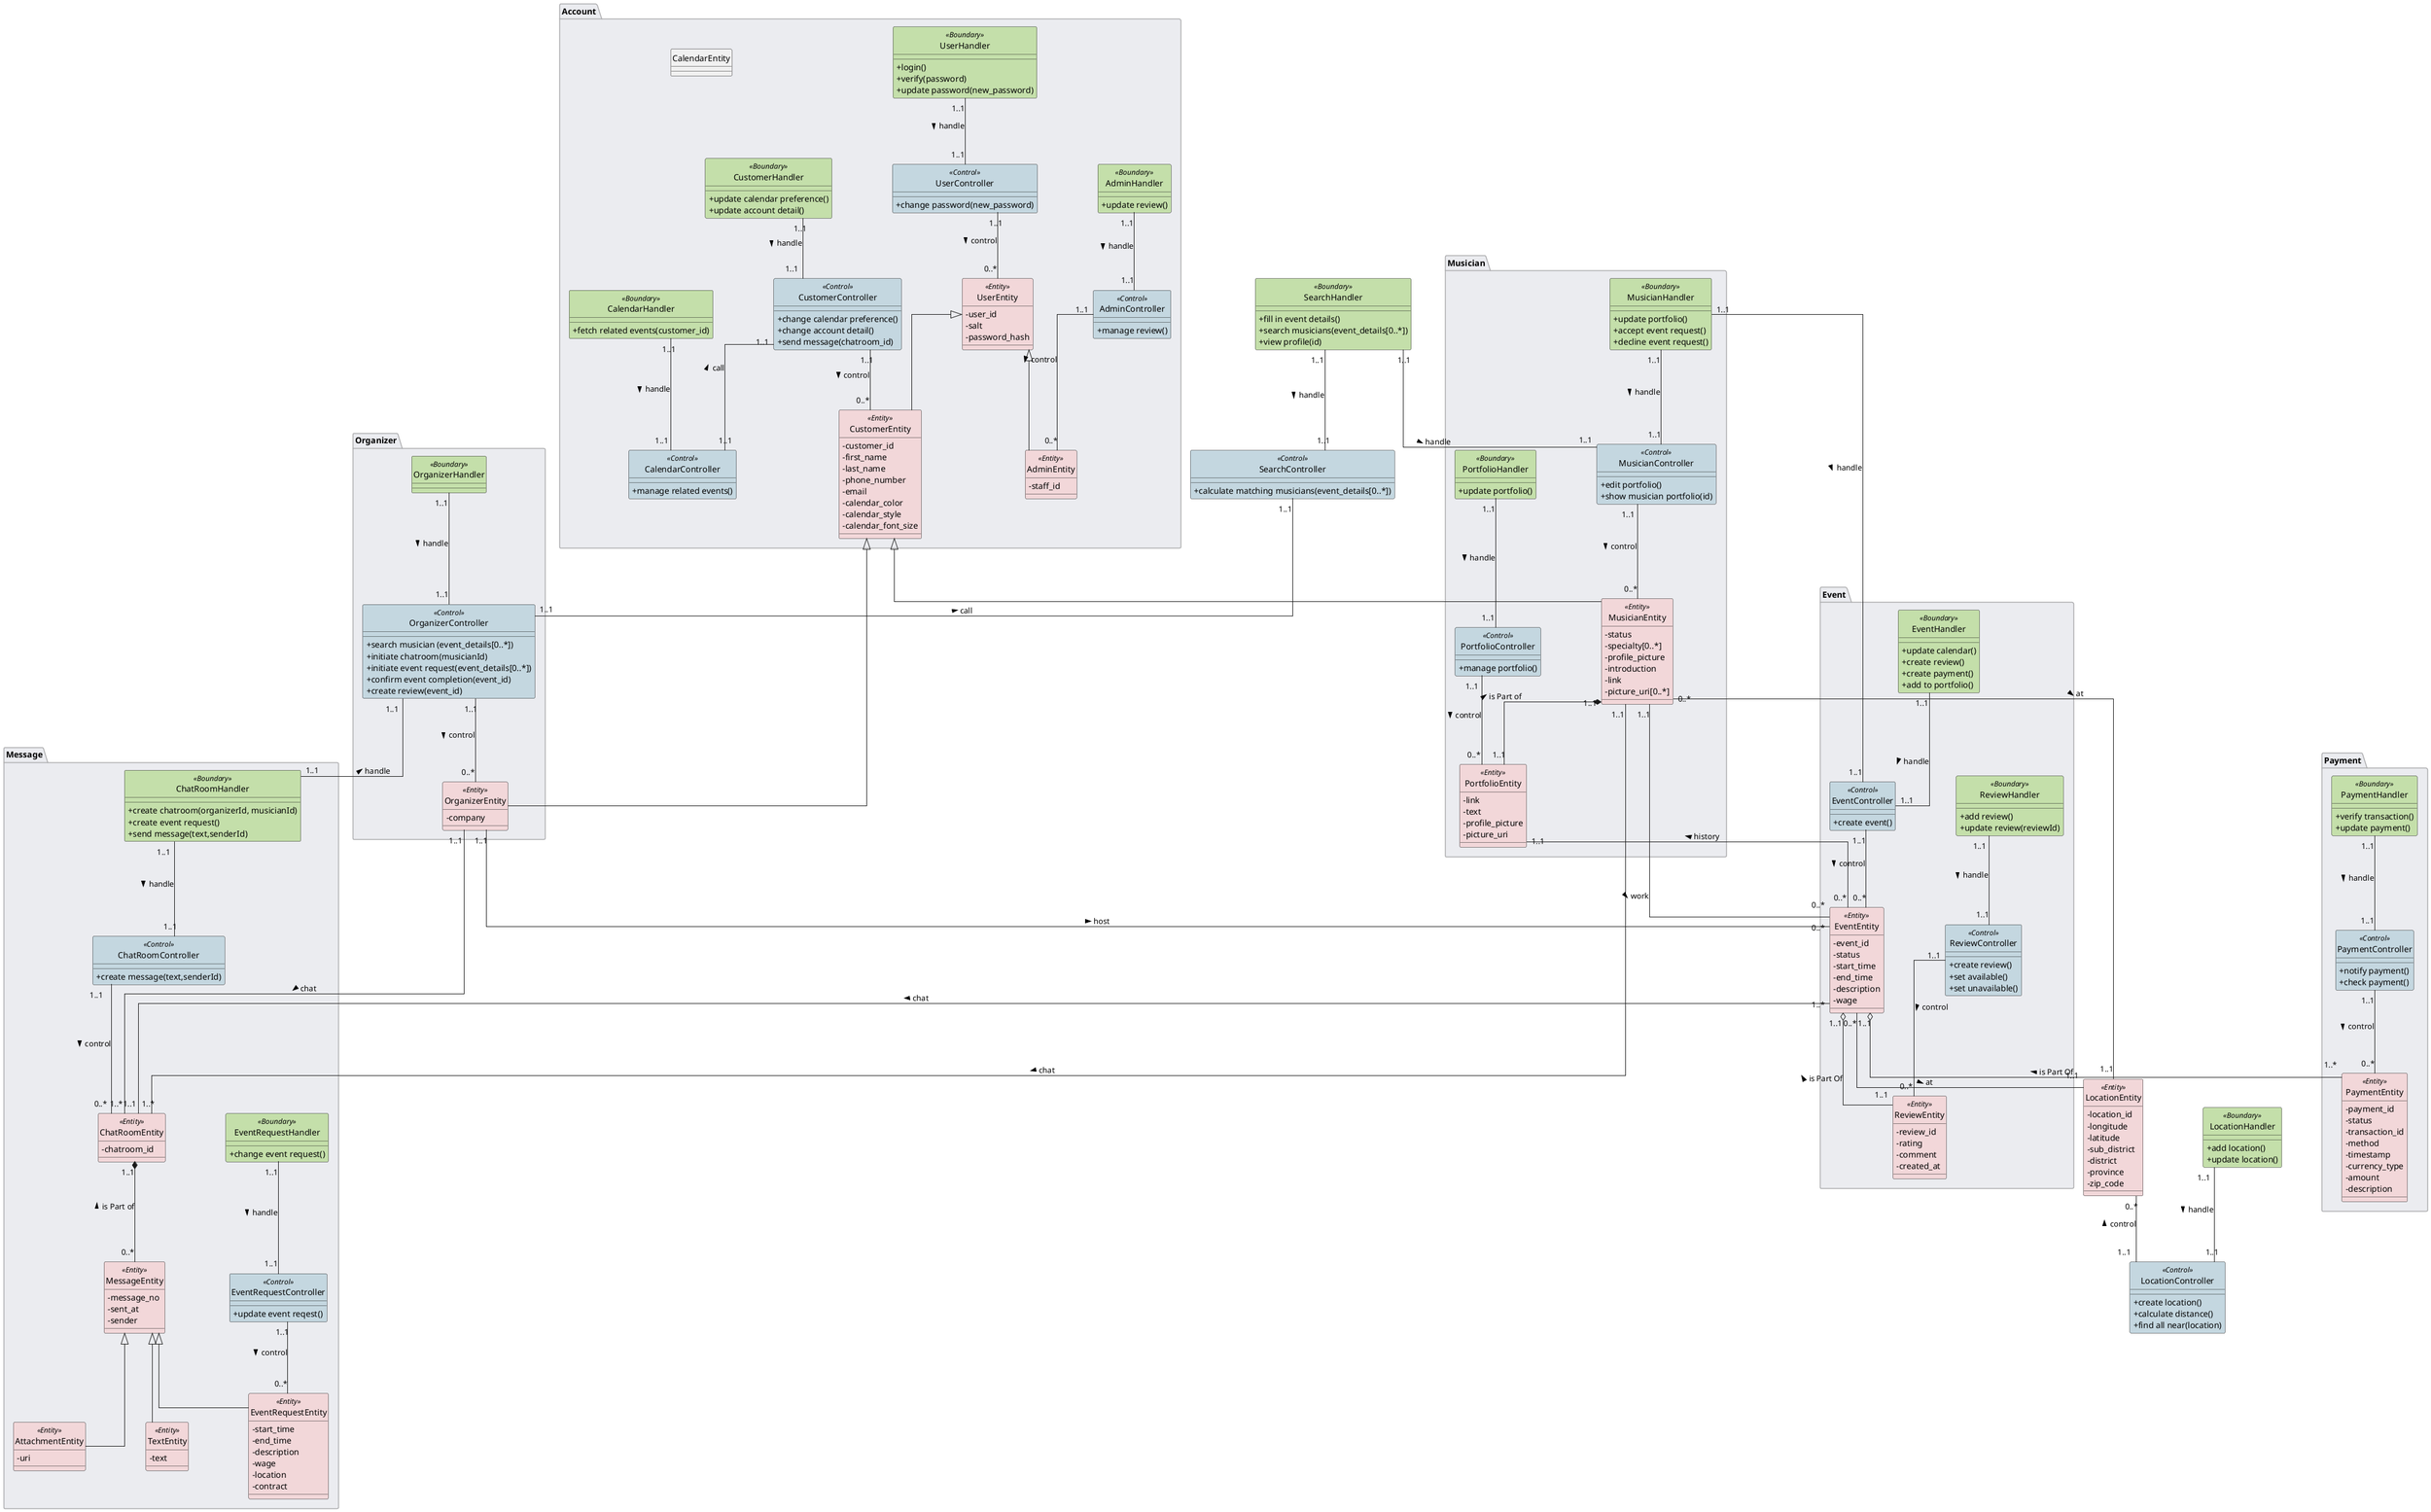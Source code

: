 @startuml classDiagram

    ' use text-base attributes icon
    skinparam classAttributeIconSize 0
    ' hide class icon
    hide circle

    skinparam linetype ortho
    'skinparam linetype polyline

    skinparam nodesep 100
    skinparam ranksep 100

    'skinparam classBackgroundColor #d0b6eb
    'skinparam ClassFontSize 10


    'Set class background color based on type of class
    skinparam class {
        BackgroundColor<<Boundary>> #C4DFAA
        BackgroundColor<<Control>> #C4D7E0
        BackgroundColor<<Entity>> #F2D7D9
    }

    skinparam PackageBorderColor #ABABAD
    skinparam PackageBackgroundColor #EBECF0
    

    package Account {
        class UserHandler <<Boundary>> {
            +login()
            +verify(password)
            +update password(new_password)
        }

        class UserController <<Control>> {
            +change password(new_password)
        }

        class UserEntity <<Entity>> {
            -user_id
            -salt
            -password_hash
        }

        class AdminEntity <<Entity>> {
            -staff_id
        }

        class AdminController <<Control>> {
            +manage review()
        }

        class AdminHandler <<Boundary>> {
            +update review()
        }

        class CustomerEntity <<Entity>> {
            -customer_id
            -first_name
            -last_name
            -phone_number
            -email
            -calendar_color
            -calendar_style
            -calendar_font_size
        }

        class CustomerController <<Control>> {
            +change calendar preference()
            +change account detail()
            +send message(chatroom_id)
        }

        class CustomerHandler <<Boundary>> {
            +update calendar preference()
            +update account detail()
        }

        class CalendarEntity {

        }
    
        class CalendarController <<Control>> {
            +manage related events()
        }

        class CalendarHandler <<Boundary>> {
            +fetch related events(customer_id)
        }
    }

    package Musician {
        class MusicianEntity <<Entity>> {
            -status
            -specialty[0..*]
            -profile_picture
            -introduction
            -link
            -picture_uri[0..*]
        }

        class MusicianController <<Control>> {
            +edit portfolio()
            +show musician portfolio(id)
        }  

        class MusicianHandler <<Boundary>> {
            +update portfolio()
            +accept event request()
            +decline event request()
        }

        'User "1..1" -- "1..1\t" Credential: authenticate <

        class PortfolioEntity <<Entity>> {
            -link
            -text
            -profile_picture
            -picture_uri
        }

        class PortfolioController <<Control>> {
            +manage portfolio()
        }

        class PortfolioHandler <<Boundary>> {
            +update portfolio()
        }
    }

    package Organizer {
        class OrganizerEntity <<Entity>> {
            -company
        }

        class OrganizerController <<Control>> {
            +search musician (event_details[0..*])
            +initiate chatroom(musicianId)
            +initiate event request(event_details[0..*])
            +confirm event completion(event_id)
            +create review(event_id)
        }

        class OrganizerHandler <<Boundary>> {
        }
    }

    package Event {
        class EventEntity <<Entity>> {
            -event_id
            -status
            -start_time
            -end_time
            -description
            -wage
        }    

        class EventController <<Control>> {
            +create event()
        }

        class EventHandler <<Boundary>> {
            +update calendar()
            +create review()
            +create payment()
            +add to portfolio()
        }

        class ReviewEntity <<Entity>> {
            -review_id
            -rating
            -comment
            -created_at
        }

        class ReviewController <<Control>> {
            +create review()
            +set available()
            +set unavailable()
        }

        class ReviewHandler <<Boundary>> {
            +add review()
            +update review(reviewId)
        }
    }

    class SearchController <<Control>> {
        +calculate matching musicians(event_details[0..*])
    }

    class SearchHandler <<Boundary>> {
        +fill in event details()
        +search musicians(event_details[0..*])
        +view profile(id)
    }

    class LocationEntity <<Entity>> {
        -location_id
        -longitude
        -latitude
        -sub_district
        -district
        -province
        -zip_code
    }

    class LocationController <<Control>> {
        +create location()
        +calculate distance()
        +find all near(location)
    }

    class LocationHandler <<Boundary>> {
        +add location()
        +update location()
    }
    

    package Payment {
        class PaymentEntity <<Entity>>{
            -payment_id
            -status
            -transaction_id
            -method
            -timestamp
            -currency_type
            -amount
            -description
            
        } 

        class PaymentController <<Control>> {
            +notify payment()
            +check payment()
        }

        class PaymentHandler <<Boundary>> {
            +verify transaction()
            +update payment()
        }
    }

    package Message {
        class MessageEntity <<Entity>> {
            -message_no
            -sent_at
            -sender
        }

        class AttachmentEntity <<Entity>> {
            -uri
        }

        class TextEntity <<Entity>> {
            -text
        }

        class EventRequestEntity <<Entity>> {
            -start_time
            -end_time
            -description
            -wage
            -location
            -contract
        }

        class EventRequestController <<Control>> {
            +update event reqest()
        }

        class EventRequestHandler <<Boundary>> {
            +change event request()
        }
    
        class ChatRoomEntity <<Entity>> {
            -chatroom_id
        } 
        
        class ChatRoomController <<Control>> {
            +create message(text,senderId)
        }

        class ChatRoomHandler <<Boundary>> {
            +create chatroom(organizerId, musicianId)
            +create event request()
            +send message(text,senderId)
        }
    }



    'GENERALIZATION
    UserEntity <|-- CustomerEntity
    UserEntity <|-- AdminEntity
    CustomerEntity <|-- MusicianEntity
    CustomerEntity <|-- OrganizerEntity
    MessageEntity  <|-- AttachmentEntity
    MessageEntity  <|-- EventRequestEntity
    MessageEntity  <|-- TextEntity
    

    'ENTITY ENTITY 
    MusicianEntity "1..1" *-- "1..1" PortfolioEntity : is Part of <
    
    'Musician "1..1" -- "1..1" Location: live_at
    MusicianEntity "1..1" --- "0..*" EventEntity: work >
    PortfolioEntity "1..1" -- "0..*" EventEntity: history <

    EventEntity "0..*" -- "1..1" LocationEntity: at >
    MusicianEntity "0..*" -- "1..1" LocationEntity: at >
    OrganizerEntity "1..1" -- "0..*" EventEntity: host >

    EventEntity "1..1" o-- "1..1" ReviewEntity: is Part Of <
    EventEntity "1..1" o-- "1..*" PaymentEntity: is Part Of <


    ChatRoomEntity "1..1" *-- "0..*" MessageEntity: is Part of <
    EventEntity "1..*" -- "1..1 " ChatRoomEntity: chat >
    OrganizerEntity "1..1" --- "1..*" ChatRoomEntity: chat >
    MusicianEntity "1..1" -- "1..*" ChatRoomEntity: chat >

    'BOUNDARY - CONTROL
    UserHandler "1..1" -- "1..1" UserController: handle >
    AdminHandler "1..1" -- "1..1" AdminController: handle >
    CustomerHandler "1..1" -- "1..1" CustomerController: handle >
    MusicianHandler "1..1" -- "1..1" MusicianController: handle >
    OrganizerHandler "1..1" -- "1..1" OrganizerController: handle >
    EventHandler "1..1" -- "1..1" EventController: handle >
    PaymentHandler "1..1" -- "1..1" PaymentController: handle >
    ReviewHandler "1..1" -- "1..1" ReviewController: handle >
    EventRequestHandler "1..1" -- "1..1" EventRequestController: handle >
    SearchHandler "1..1" -- "1..1" SearchController: handle >
    LocationHandler "1..1" -- "1..1" LocationController: handle >
    ChatRoomHandler "1..1" -- "1..1" ChatRoomController: handle >
    CalendarHandler "1..1" -- "1..1" CalendarController: handle >
    PortfolioHandler "1..1" -- "1..1" PortfolioController: handle >

    SearchHandler "1..1" -- "1..1" MusicianController: handle >
    ChatRoomHandler "1..1" -- "1..1" OrganizerController: handle >
    MusicianHandler "1..1" -- "1..1" EventController: handle >

    'CONTROLL-ENTITY
    UserController "1..1" -- "0..*" UserEntity: control >
    AdminController "1..1" -- "0..*" AdminEntity: control >
    CustomerController "1..1" -- "0..*" CustomerEntity: control >
    OrganizerController "1..1" -- "0..*" OrganizerEntity: control >
    MusicianController "1..1" -- "0..*" MusicianEntity: control >
    EventController "1..1" -- "0..*" EventEntity: control >
    PaymentController "1..1" -- "0..*" PaymentEntity: control >
    ReviewController "1..1" -- "0..*" ReviewEntity: control >
    EventRequestController "1..1" -- "0..*" EventRequestEntity: control >
    'SearchController "1..1" -- "0..*" SearchEntity: control >
    LocationEntity "0..*" -- "1..1" LocationController: control <
    ChatRoomController "1..1" -- "0..*" ChatRoomEntity: control >
    'CalendarEntity "0..*" -- "1..1" CalendarController: control <
    PortfolioController "1..1" -- "0..*" PortfolioEntity: control >

    'CONTROL-CONTROL
    CustomerController "1..1" -- "1..1" CalendarController: call <
    SearchController "1..1" -- "1..1" OrganizerController: call <
    


@enduml